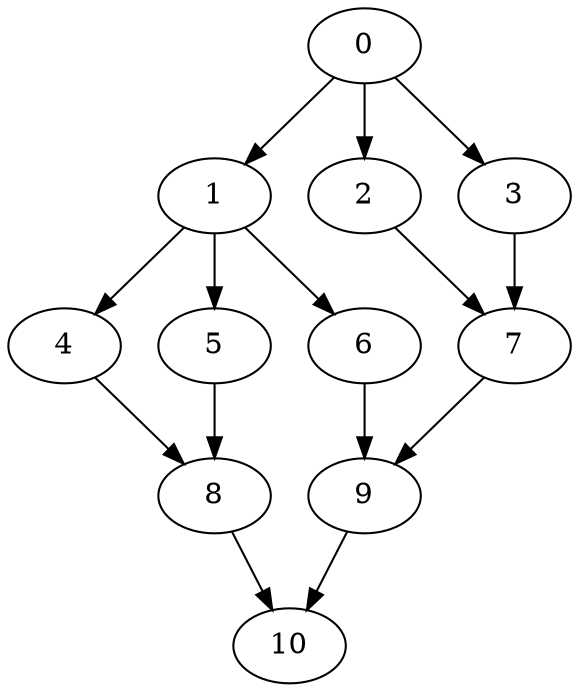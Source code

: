 digraph "outputFork Join" {
	0	 [Weight=50, Start=0, Processor=1];
	1	 [Weight=70, Start=59, Processor=2];
	0 -> 1	 [Weight=9];
	2	 [Weight=90, Start=57, Processor=3];
	0 -> 2	 [Weight=7];
	3	 [Weight=100, Start=50, Processor=1];
	0 -> 3	 [Weight=4];
	4	 [Weight=40, Start=129, Processor=2];
	1 -> 4	 [Weight=10];
	5	 [Weight=20, Start=136, Processor=5];
	1 -> 5	 [Weight=7];
	6	 [Weight=100, Start=134, Processor=4];
	1 -> 6	 [Weight=5];
	7	 [Weight=80, Start=152, Processor=1];
	2 -> 7	 [Weight=5];
	8	 [Weight=50, Start=169, Processor=2];
	3 -> 7	 [Weight=3];
	4 -> 8	 [Weight=2];
	5 -> 8	 [Weight=5];
	9	 [Weight=20, Start=234, Processor=4];
	6 -> 9	 [Weight=10];
	7 -> 9	 [Weight=2];
	10	 [Weight=20, Start=254, Processor=4];
	8 -> 10	 [Weight=4];
	9 -> 10	 [Weight=2];
}